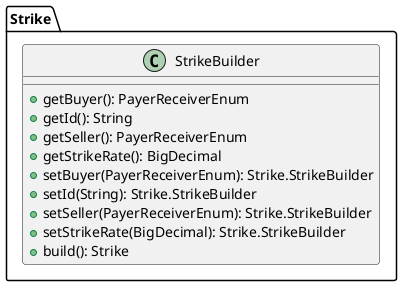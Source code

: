 @startuml

    class Strike.StrikeBuilder [[Strike.StrikeBuilder.html]] {
        +getBuyer(): PayerReceiverEnum
        +getId(): String
        +getSeller(): PayerReceiverEnum
        +getStrikeRate(): BigDecimal
        +setBuyer(PayerReceiverEnum): Strike.StrikeBuilder
        +setId(String): Strike.StrikeBuilder
        +setSeller(PayerReceiverEnum): Strike.StrikeBuilder
        +setStrikeRate(BigDecimal): Strike.StrikeBuilder
        +build(): Strike
    }

@enduml
